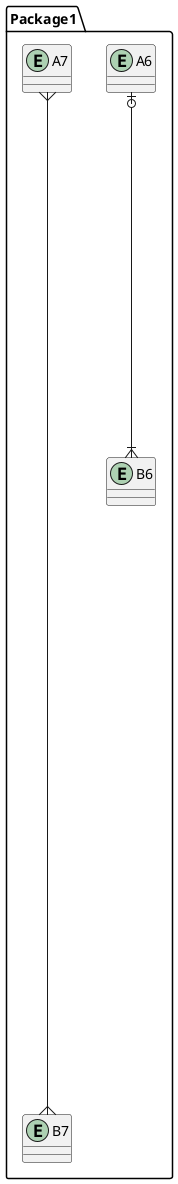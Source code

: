 @startuml Pack

package Package1
{
    entity A6
    entity B6
    A6 |o-------|{ B6

    entity A7
    entity B7
    A7 }-------down----------{ B7
}

@enduml